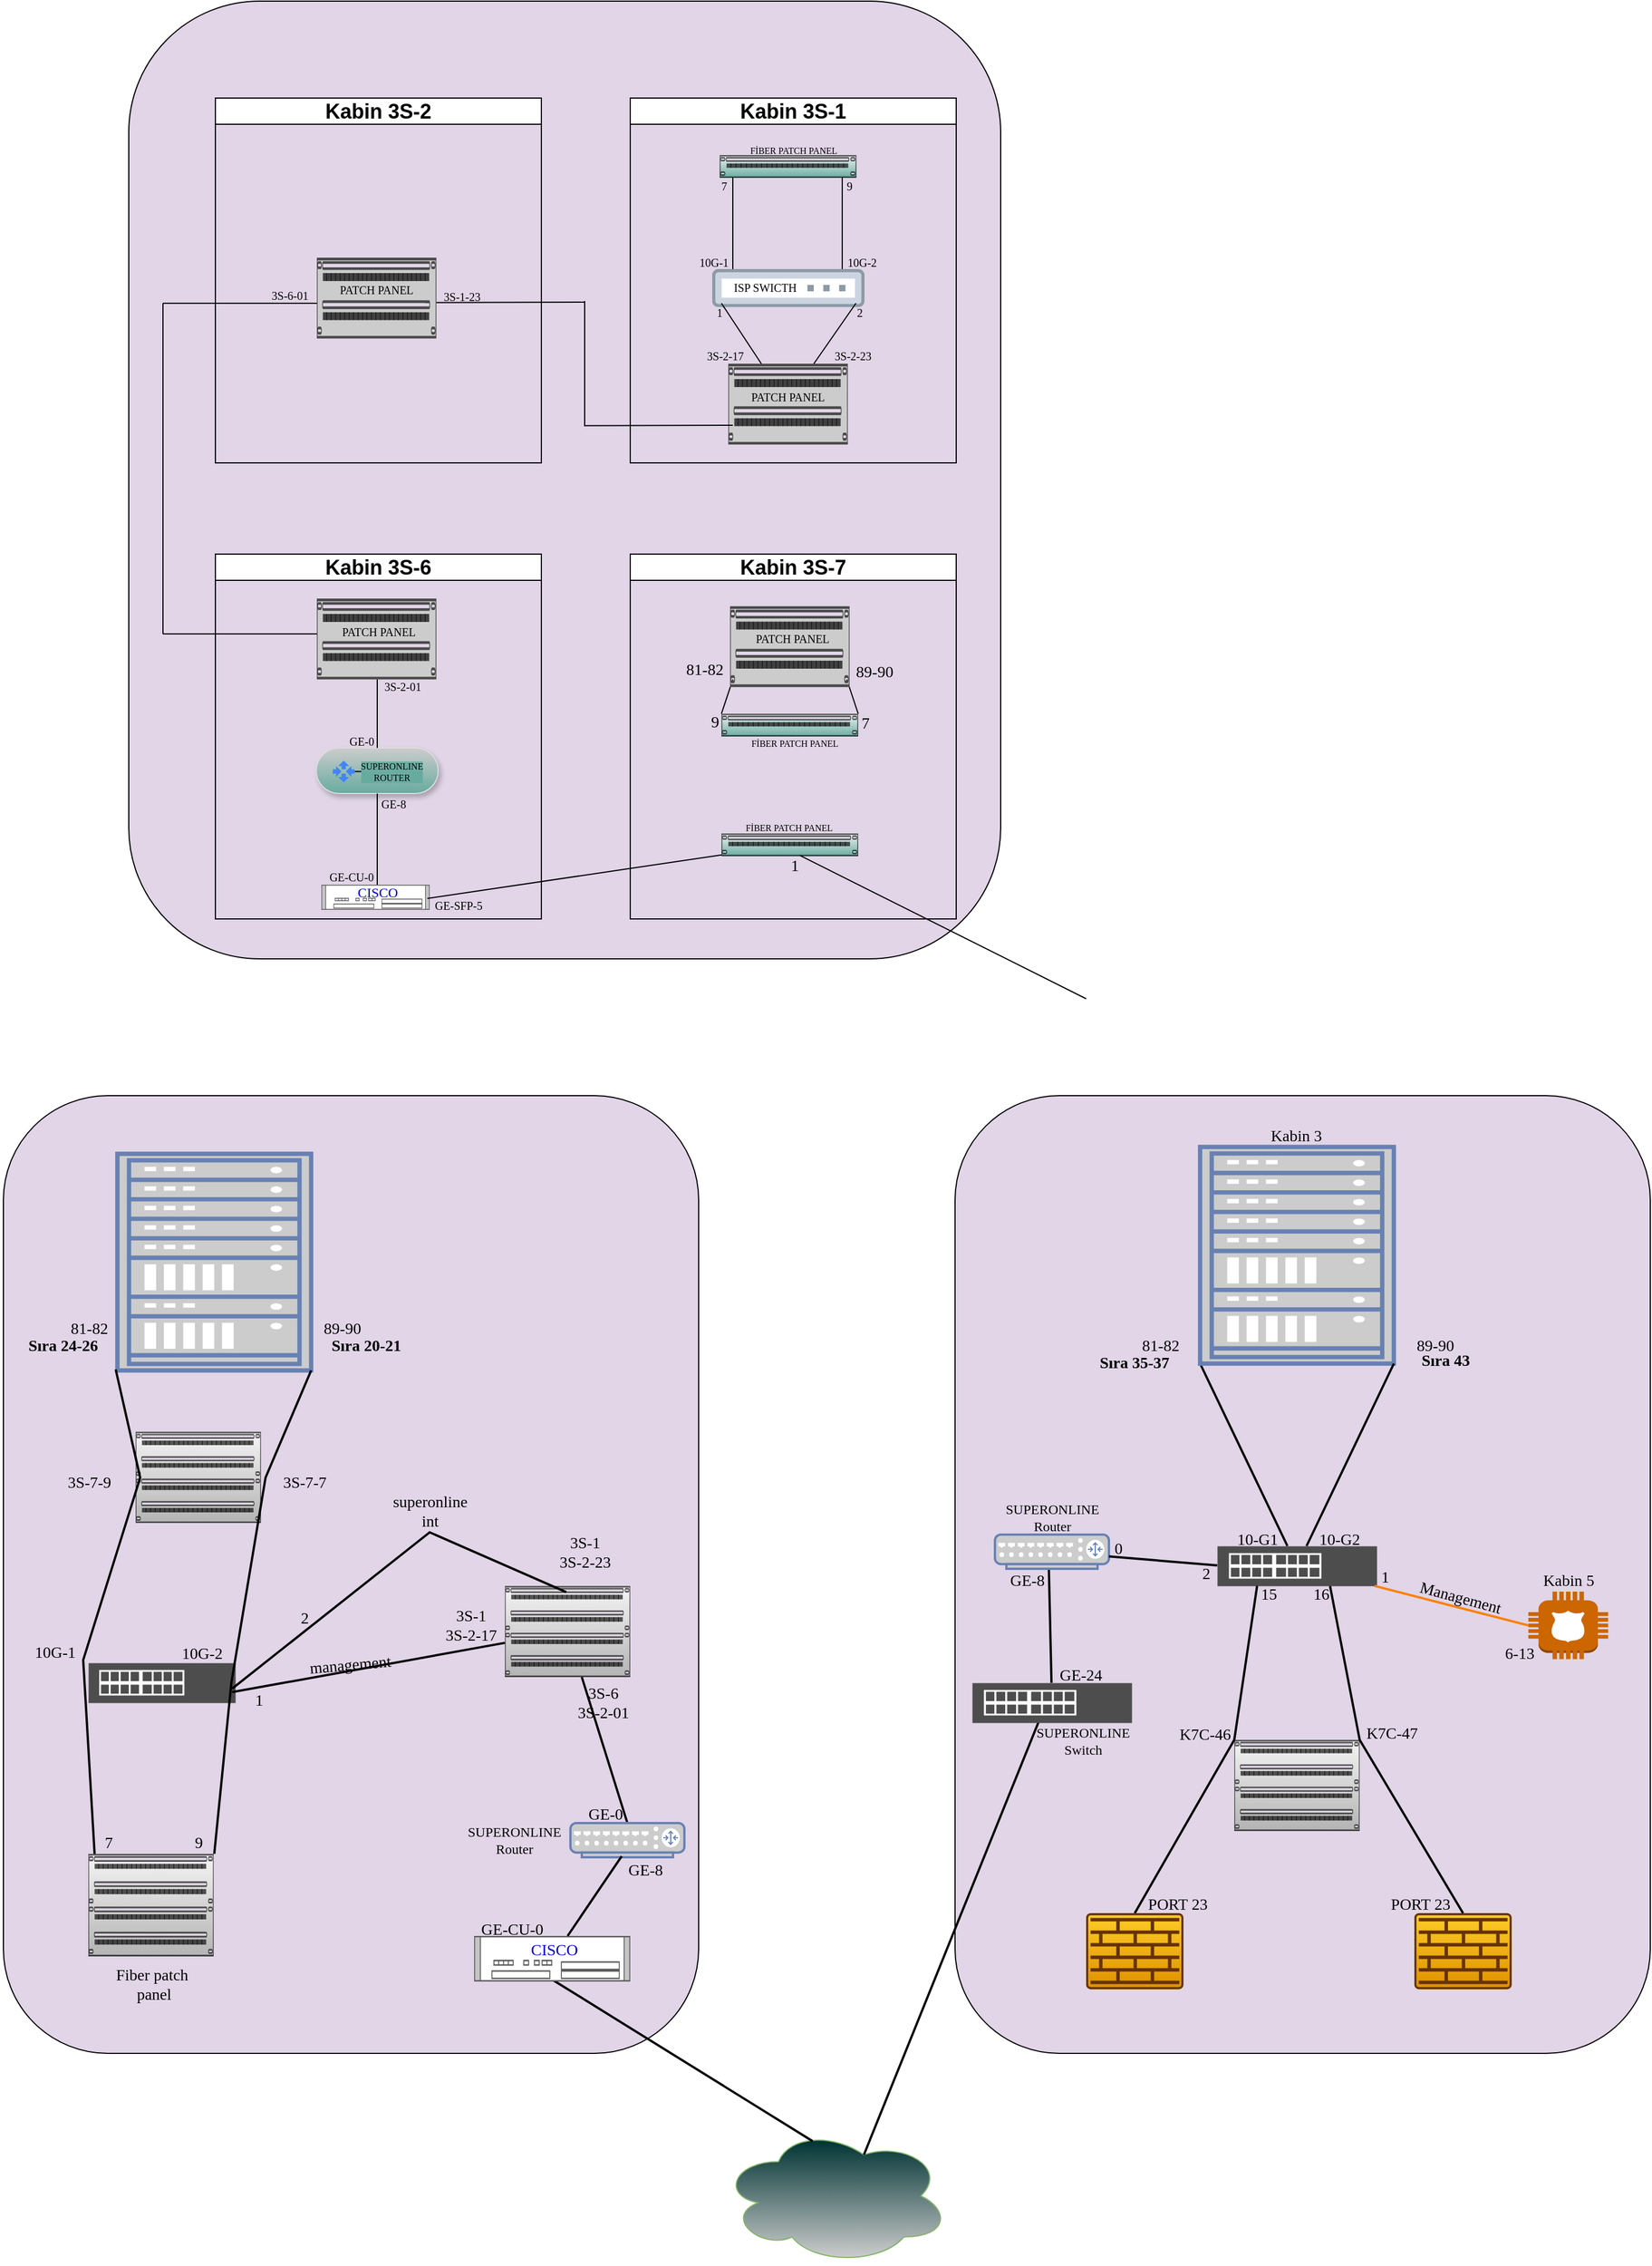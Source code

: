 <mxfile version="20.8.3" type="github">
  <diagram id="jxSS41EcVF4YZttKIZIM" name="Sayfa -1">
    <mxGraphModel dx="3217" dy="2342" grid="1" gridSize="10" guides="1" tooltips="1" connect="1" arrows="1" fold="1" page="1" pageScale="1" pageWidth="827" pageHeight="1169" math="0" shadow="0">
      <root>
        <mxCell id="0" />
        <mxCell id="1" parent="0" />
        <mxCell id="kzVESOwCpPis6eRwZn5d-6" value="" style="rounded=1;whiteSpace=wrap;html=1;strokeColor=default;fillColor=#E1D5E7;gradientColor=none;rotation=90;movable=0;resizable=0;rotatable=0;deletable=0;editable=0;connectable=0;" parent="1" vertex="1">
          <mxGeometry x="670" y="110" width="840" height="610" as="geometry" />
        </mxCell>
        <mxCell id="kzVESOwCpPis6eRwZn5d-5" value="" style="rounded=1;whiteSpace=wrap;html=1;strokeColor=default;fillColor=#E1D5E7;gradientColor=none;rotation=90;movable=1;resizable=1;rotatable=1;deletable=1;editable=1;connectable=1;" parent="1" vertex="1">
          <mxGeometry x="-165" y="110" width="840" height="610" as="geometry" />
        </mxCell>
        <mxCell id="kzVESOwCpPis6eRwZn5d-2" value="" style="strokeColor=#666666;html=1;labelPosition=right;align=left;spacingLeft=15;shadow=0;dashed=0;outlineConnect=0;shape=mxgraph.rack.general.cat5e_rack_mount_patch_panel_96_ports;fillColor=#f5f5f5;gradientColor=#b3b3b3;" parent="1" vertex="1">
          <mxGeometry x="1030" y="560" width="110" height="80" as="geometry" />
        </mxCell>
        <mxCell id="kzVESOwCpPis6eRwZn5d-25" value="" style="group" parent="1" vertex="1" connectable="0">
          <mxGeometry x="1188" y="712" width="100" height="102" as="geometry" />
        </mxCell>
        <mxCell id="kzVESOwCpPis6eRwZn5d-26" value="" style="sketch=0;points=[[0.015,0.015,0],[0.985,0.015,0],[0.985,0.985,0],[0.015,0.985,0],[0.25,0,0],[0.5,0,0],[0.75,0,0],[1,0.25,0],[1,0.5,0],[1,0.75,0],[0.75,1,0],[0.5,1,0],[0.25,1,0],[0,0.75,0],[0,0.5,0],[0,0.25,0]];verticalLabelPosition=bottom;html=1;verticalAlign=top;aspect=fixed;align=center;pointerEvents=1;shape=mxgraph.cisco19.rect;prIcon=firewall;fillColor=#ffcd28;strokeColor=#663300;gradientColor=#DE9000;" parent="kzVESOwCpPis6eRwZn5d-25" vertex="1">
          <mxGeometry width="85.37" height="66.695" as="geometry" />
        </mxCell>
        <mxCell id="kzVESOwCpPis6eRwZn5d-27" value="" style="shape=image;html=1;verticalAlign=top;verticalLabelPosition=bottom;labelBackgroundColor=#ffffff;imageAspect=0;aspect=fixed;image=https://cdn4.iconfinder.com/data/icons/game-of-thrones-4/64/game_of_thrones_game_thrones_series_element_fire_flame_heat-128.png;strokeColor=default;fontColor=#7F00FF;fillColor=#FF8000;gradientColor=none;" parent="kzVESOwCpPis6eRwZn5d-25" vertex="1">
          <mxGeometry x="22.512" y="15.111" width="46.933" height="46.933" as="geometry" />
        </mxCell>
        <mxCell id="KS16TajQ8b80VT59eIvG-8" value="" style="endArrow=none;html=1;rounded=0;entryX=0.5;entryY=0;entryDx=0;entryDy=0;entryPerimeter=0;strokeWidth=2;" parent="1" target="KS16TajQ8b80VT59eIvG-37" edge="1">
          <mxGeometry width="50" height="50" relative="1" as="geometry">
            <mxPoint x="1030" y="560" as="sourcePoint" />
            <mxPoint x="842.685" y="710" as="targetPoint" />
          </mxGeometry>
        </mxCell>
        <mxCell id="KS16TajQ8b80VT59eIvG-9" value="" style="endArrow=none;html=1;rounded=0;entryX=0.5;entryY=0;entryDx=0;entryDy=0;entryPerimeter=0;strokeWidth=2;" parent="1" target="kzVESOwCpPis6eRwZn5d-26" edge="1">
          <mxGeometry width="50" height="50" relative="1" as="geometry">
            <mxPoint x="1140" y="560" as="sourcePoint" />
            <mxPoint x="982.685" y="720" as="targetPoint" />
          </mxGeometry>
        </mxCell>
        <mxCell id="KS16TajQ8b80VT59eIvG-10" value="" style="endArrow=none;html=1;rounded=0;strokeWidth=2;" parent="1" edge="1">
          <mxGeometry width="50" height="50" relative="1" as="geometry">
            <mxPoint x="1114" y="425" as="sourcePoint" />
            <mxPoint x="1140" y="560" as="targetPoint" />
          </mxGeometry>
        </mxCell>
        <mxCell id="KS16TajQ8b80VT59eIvG-11" value="" style="outlineConnect=0;dashed=0;verticalLabelPosition=bottom;verticalAlign=top;align=center;html=1;shape=mxgraph.aws3.police_emergency;fillColor=#CC6600;gradientColor=none;sketch=0;strokeColor=#82B366;" parent="1" vertex="1">
          <mxGeometry x="1288" y="430" width="70" height="59.3" as="geometry" />
        </mxCell>
        <mxCell id="KS16TajQ8b80VT59eIvG-14" value="" style="endArrow=none;html=1;rounded=0;strokeWidth=2;startArrow=none;" parent="1" target="KS16TajQ8b80VT59eIvG-44" edge="1">
          <mxGeometry width="50" height="50" relative="1" as="geometry">
            <mxPoint x="867.158" y="404.0" as="sourcePoint" />
            <mxPoint x="860" y="510" as="targetPoint" />
          </mxGeometry>
        </mxCell>
        <mxCell id="KS16TajQ8b80VT59eIvG-17" value="" style="ellipse;shape=cloud;whiteSpace=wrap;html=1;sketch=0;strokeColor=#82B366;fillColor=#003333;gradientColor=#CCCCCC;" parent="1" vertex="1">
          <mxGeometry x="580" y="900" width="200" height="120" as="geometry" />
        </mxCell>
        <mxCell id="KS16TajQ8b80VT59eIvG-19" value="" style="endArrow=none;html=1;rounded=0;strokeWidth=2;entryX=0;entryY=1;entryDx=0;entryDy=0;entryPerimeter=0;" parent="1" source="KS16TajQ8b80VT59eIvG-42" target="KS16TajQ8b80VT59eIvG-20" edge="1">
          <mxGeometry width="50" height="50" relative="1" as="geometry">
            <mxPoint x="1030" y="380" as="sourcePoint" />
            <mxPoint x="1000" y="130" as="targetPoint" />
          </mxGeometry>
        </mxCell>
        <mxCell id="KS16TajQ8b80VT59eIvG-20" value="" style="fontColor=#0066CC;verticalAlign=top;verticalLabelPosition=bottom;labelPosition=center;align=center;html=1;outlineConnect=0;fillColor=#CCCCCC;strokeColor=#6881B3;gradientColor=none;gradientDirection=north;strokeWidth=2;shape=mxgraph.networks.rack;sketch=0;" parent="1" vertex="1">
          <mxGeometry x="1000" y="40" width="170" height="190" as="geometry" />
        </mxCell>
        <mxCell id="KS16TajQ8b80VT59eIvG-21" value="" style="endArrow=none;html=1;rounded=0;strokeWidth=2;entryX=1;entryY=1;entryDx=0;entryDy=0;entryPerimeter=0;" parent="1" source="KS16TajQ8b80VT59eIvG-42" target="KS16TajQ8b80VT59eIvG-20" edge="1">
          <mxGeometry width="50" height="50" relative="1" as="geometry">
            <mxPoint x="1153.017" y="394.329" as="sourcePoint" />
            <mxPoint x="1020" y="125" as="targetPoint" />
          </mxGeometry>
        </mxCell>
        <mxCell id="KS16TajQ8b80VT59eIvG-24" value="" style="endArrow=none;html=1;rounded=0;strokeWidth=2;exitX=0.5;exitY=1;exitDx=0;exitDy=0;exitPerimeter=0;entryX=0.625;entryY=0.2;entryDx=0;entryDy=0;entryPerimeter=0;" parent="1" target="KS16TajQ8b80VT59eIvG-17" edge="1">
          <mxGeometry width="50" height="50" relative="1" as="geometry">
            <mxPoint x="860" y="540" as="sourcePoint" />
            <mxPoint x="879" y="530" as="targetPoint" />
          </mxGeometry>
        </mxCell>
        <mxCell id="KS16TajQ8b80VT59eIvG-36" value="" style="group" parent="1" vertex="1" connectable="0">
          <mxGeometry x="900" y="712" width="100" height="102" as="geometry" />
        </mxCell>
        <mxCell id="KS16TajQ8b80VT59eIvG-37" value="" style="sketch=0;points=[[0.015,0.015,0],[0.985,0.015,0],[0.985,0.985,0],[0.015,0.985,0],[0.25,0,0],[0.5,0,0],[0.75,0,0],[1,0.25,0],[1,0.5,0],[1,0.75,0],[0.75,1,0],[0.5,1,0],[0.25,1,0],[0,0.75,0],[0,0.5,0],[0,0.25,0]];verticalLabelPosition=bottom;html=1;verticalAlign=top;aspect=fixed;align=center;pointerEvents=1;shape=mxgraph.cisco19.rect;prIcon=firewall;fillColor=#ffcd28;strokeColor=#663300;gradientColor=#DE9000;" parent="KS16TajQ8b80VT59eIvG-36" vertex="1">
          <mxGeometry width="85.37" height="66.695" as="geometry" />
        </mxCell>
        <mxCell id="KS16TajQ8b80VT59eIvG-38" value="" style="shape=image;html=1;verticalAlign=top;verticalLabelPosition=bottom;labelBackgroundColor=#ffffff;imageAspect=0;aspect=fixed;image=https://cdn4.iconfinder.com/data/icons/game-of-thrones-4/64/game_of_thrones_game_thrones_series_element_fire_flame_heat-128.png;strokeColor=default;fontColor=#7F00FF;fillColor=#FF8000;gradientColor=none;" parent="KS16TajQ8b80VT59eIvG-36" vertex="1">
          <mxGeometry x="22.512" y="15.111" width="46.933" height="46.933" as="geometry" />
        </mxCell>
        <mxCell id="KS16TajQ8b80VT59eIvG-42" value="" style="sketch=0;pointerEvents=1;shadow=0;dashed=0;html=1;strokeColor=none;fillColor=#4D4D4D;labelPosition=center;verticalLabelPosition=bottom;verticalAlign=top;align=center;outlineConnect=0;shape=mxgraph.veeam2.physical_switch;strokeWidth=0;" parent="1" vertex="1">
          <mxGeometry x="1015" y="390" width="140" height="35" as="geometry" />
        </mxCell>
        <mxCell id="KS16TajQ8b80VT59eIvG-43" value="" style="fontColor=#0066CC;verticalAlign=top;verticalLabelPosition=bottom;labelPosition=center;align=center;html=1;outlineConnect=0;fillColor=#CCCCCC;strokeColor=#6881B3;gradientColor=none;gradientDirection=north;strokeWidth=2;shape=mxgraph.networks.router;sketch=0;" parent="1" vertex="1">
          <mxGeometry x="820" y="380" width="100" height="30" as="geometry" />
        </mxCell>
        <mxCell id="KS16TajQ8b80VT59eIvG-44" value="" style="sketch=0;pointerEvents=1;shadow=0;dashed=0;html=1;strokeColor=none;fillColor=#4D4D4D;labelPosition=center;verticalLabelPosition=bottom;verticalAlign=top;align=center;outlineConnect=0;shape=mxgraph.veeam2.physical_switch;strokeWidth=0;direction=east;" parent="1" vertex="1">
          <mxGeometry x="800" y="510" width="140" height="35" as="geometry" />
        </mxCell>
        <mxCell id="KS16TajQ8b80VT59eIvG-45" value="" style="endArrow=none;html=1;rounded=0;strokeWidth=2;exitX=0;exitY=0.5;exitDx=0;exitDy=0;exitPerimeter=0;fillColor=#ffe6cc;strokeColor=#FF8000;" parent="1" source="KS16TajQ8b80VT59eIvG-11" target="KS16TajQ8b80VT59eIvG-42" edge="1">
          <mxGeometry width="50" height="50" relative="1" as="geometry">
            <mxPoint x="1095" y="435" as="sourcePoint" />
            <mxPoint x="1095" y="570" as="targetPoint" />
          </mxGeometry>
        </mxCell>
        <mxCell id="KS16TajQ8b80VT59eIvG-46" value="" style="endArrow=none;html=1;rounded=0;strokeWidth=2;" parent="1" target="KS16TajQ8b80VT59eIvG-43" edge="1">
          <mxGeometry width="50" height="50" relative="1" as="geometry">
            <mxPoint x="1015" y="407" as="sourcePoint" />
            <mxPoint x="925" y="392" as="targetPoint" />
          </mxGeometry>
        </mxCell>
        <mxCell id="KS16TajQ8b80VT59eIvG-47" value="" style="fontColor=#0066CC;verticalAlign=top;verticalLabelPosition=bottom;labelPosition=center;align=center;html=1;outlineConnect=0;fillColor=#CCCCCC;strokeColor=#6881B3;gradientColor=none;gradientDirection=north;strokeWidth=2;shape=mxgraph.networks.rack;sketch=0;" parent="1" vertex="1">
          <mxGeometry x="50" y="46" width="170" height="190" as="geometry" />
        </mxCell>
        <mxCell id="QsOe4qto3tGyinNlIBtK-1" value="" style="strokeColor=#666666;html=1;labelPosition=right;align=left;spacingLeft=15;shadow=0;dashed=0;outlineConnect=0;shape=mxgraph.rack.general.cat5e_rack_mount_patch_panel_96_ports;fillColor=#f5f5f5;gradientColor=#b3b3b3;" parent="1" vertex="1">
          <mxGeometry x="66" y="289.8" width="110" height="80" as="geometry" />
        </mxCell>
        <mxCell id="QsOe4qto3tGyinNlIBtK-2" value="" style="strokeColor=#666666;html=1;labelPosition=right;align=left;spacingLeft=15;shadow=0;dashed=0;outlineConnect=0;shape=mxgraph.rack.general.cat5e_rack_mount_patch_panel_96_ports;fillColor=#f5f5f5;gradientColor=#b3b3b3;" parent="1" vertex="1">
          <mxGeometry x="390" y="425.0" width="110" height="80" as="geometry" />
        </mxCell>
        <mxCell id="QsOe4qto3tGyinNlIBtK-3" value="" style="sketch=0;pointerEvents=1;shadow=0;dashed=0;html=1;strokeColor=none;fillColor=#4D4D4D;labelPosition=center;verticalLabelPosition=bottom;verticalAlign=top;align=center;outlineConnect=0;shape=mxgraph.veeam2.physical_switch;strokeWidth=0;" parent="1" vertex="1">
          <mxGeometry x="24.5" y="492.5" width="129" height="35" as="geometry" />
        </mxCell>
        <mxCell id="QsOe4qto3tGyinNlIBtK-13" value="&lt;font face=&quot;Lucida Console&quot; style=&quot;font-size: 14px;&quot;&gt;81-82&lt;/font&gt;" style="text;html=1;align=center;verticalAlign=middle;resizable=0;points=[];autosize=1;strokeColor=none;fillColor=none;" parent="1" vertex="1">
          <mxGeometry x="930" y="200" width="70" height="30" as="geometry" />
        </mxCell>
        <mxCell id="QsOe4qto3tGyinNlIBtK-15" value="&lt;font face=&quot;Verdana&quot; style=&quot;font-size: 14px;&quot;&gt;89-90&lt;/font&gt;" style="text;html=1;align=center;verticalAlign=middle;resizable=0;points=[];autosize=1;strokeColor=none;fillColor=none;" parent="1" vertex="1">
          <mxGeometry x="1171" y="200" width="70" height="30" as="geometry" />
        </mxCell>
        <mxCell id="QsOe4qto3tGyinNlIBtK-16" value="&lt;font face=&quot;Verdana&quot; style=&quot;font-size: 14px;&quot;&gt;GE-8&lt;/font&gt;" style="text;html=1;align=center;verticalAlign=middle;resizable=0;points=[];autosize=1;strokeColor=none;fillColor=none;" parent="1" vertex="1">
          <mxGeometry x="818" y="406" width="60" height="30" as="geometry" />
        </mxCell>
        <mxCell id="QsOe4qto3tGyinNlIBtK-17" value="&lt;font face=&quot;Lucida Console&quot; style=&quot;font-size: 14px;&quot;&gt;0&lt;/font&gt;" style="text;html=1;align=center;verticalAlign=middle;resizable=0;points=[];autosize=1;strokeColor=none;fillColor=none;" parent="1" vertex="1">
          <mxGeometry x="913" y="378" width="30" height="30" as="geometry" />
        </mxCell>
        <mxCell id="QsOe4qto3tGyinNlIBtK-19" value="&lt;font face=&quot;Verdana&quot; style=&quot;font-size: 14px;&quot;&gt;10-G1&lt;/font&gt;" style="text;html=1;align=center;verticalAlign=middle;resizable=0;points=[];autosize=1;strokeColor=none;fillColor=none;" parent="1" vertex="1">
          <mxGeometry x="1015" y="370" width="70" height="30" as="geometry" />
        </mxCell>
        <mxCell id="QsOe4qto3tGyinNlIBtK-20" value="&lt;font face=&quot;Verdana&quot; style=&quot;font-size: 14px;&quot;&gt;GE-24&lt;/font&gt;" style="text;html=1;align=center;verticalAlign=middle;resizable=0;points=[];autosize=1;strokeColor=none;fillColor=none;" parent="1" vertex="1">
          <mxGeometry x="860" y="489.3" width="70" height="30" as="geometry" />
        </mxCell>
        <mxCell id="QsOe4qto3tGyinNlIBtK-22" value="&lt;font face=&quot;Verdana&quot; style=&quot;font-size: 14px;&quot;&gt;K7C-47&lt;/font&gt;" style="text;html=1;align=center;verticalAlign=middle;resizable=0;points=[];autosize=1;strokeColor=none;fillColor=none;" parent="1" vertex="1">
          <mxGeometry x="1128" y="540" width="80" height="30" as="geometry" />
        </mxCell>
        <mxCell id="QsOe4qto3tGyinNlIBtK-23" value="&lt;font face=&quot;Verdana&quot; style=&quot;font-size: 14px;&quot;&gt;15&lt;/font&gt;" style="text;html=1;align=center;verticalAlign=middle;resizable=0;points=[];autosize=1;strokeColor=none;fillColor=none;" parent="1" vertex="1">
          <mxGeometry x="1040" y="418" width="40" height="30" as="geometry" />
        </mxCell>
        <mxCell id="QsOe4qto3tGyinNlIBtK-24" value="&lt;font face=&quot;Lucida Console&quot;&gt;&lt;span style=&quot;font-size: 14px;&quot;&gt;1&lt;/span&gt;&lt;/font&gt;" style="text;html=1;align=center;verticalAlign=middle;resizable=0;points=[];autosize=1;strokeColor=none;fillColor=none;" parent="1" vertex="1">
          <mxGeometry x="1147" y="403" width="30" height="30" as="geometry" />
        </mxCell>
        <mxCell id="QsOe4qto3tGyinNlIBtK-25" value="&lt;font face=&quot;Verdana&quot; style=&quot;font-size: 14px;&quot;&gt;6-13&lt;/font&gt;" style="text;html=1;align=center;verticalAlign=middle;resizable=0;points=[];autosize=1;strokeColor=none;fillColor=none;" parent="1" vertex="1">
          <mxGeometry x="1250" y="470" width="60" height="30" as="geometry" />
        </mxCell>
        <mxCell id="QsOe4qto3tGyinNlIBtK-28" value="&lt;font face=&quot;Verdana&quot; style=&quot;font-size: 14px;&quot;&gt;PORT 23&lt;/font&gt;" style="text;html=1;align=center;verticalAlign=middle;resizable=0;points=[];autosize=1;strokeColor=none;fillColor=none;" parent="1" vertex="1">
          <mxGeometry x="940" y="690" width="80" height="30" as="geometry" />
        </mxCell>
        <mxCell id="QsOe4qto3tGyinNlIBtK-29" value="&lt;font face=&quot;Verdana&quot; style=&quot;font-size: 14px;&quot;&gt;PORT 23&lt;/font&gt;" style="text;html=1;align=center;verticalAlign=middle;resizable=0;points=[];autosize=1;strokeColor=none;fillColor=none;" parent="1" vertex="1">
          <mxGeometry x="1153" y="690" width="80" height="30" as="geometry" />
        </mxCell>
        <mxCell id="QsOe4qto3tGyinNlIBtK-30" value="&lt;font face=&quot;Verdana&quot; style=&quot;font-size: 14px;&quot;&gt;&lt;b style=&quot;&quot;&gt;Sıra 35-37&lt;/b&gt;&lt;/font&gt;" style="text;html=1;align=center;verticalAlign=middle;resizable=0;points=[];autosize=1;strokeColor=none;fillColor=none;" parent="1" vertex="1">
          <mxGeometry x="887" y="215" width="110" height="30" as="geometry" />
        </mxCell>
        <mxCell id="QsOe4qto3tGyinNlIBtK-32" value="&lt;font face=&quot;Verdana&quot; style=&quot;font-size: 14px;&quot;&gt;&lt;b style=&quot;&quot;&gt;Sıra 43&lt;/b&gt;&lt;/font&gt;" style="text;html=1;align=center;verticalAlign=middle;resizable=0;points=[];autosize=1;strokeColor=none;fillColor=none;" parent="1" vertex="1">
          <mxGeometry x="1175" y="213" width="80" height="30" as="geometry" />
        </mxCell>
        <mxCell id="QsOe4qto3tGyinNlIBtK-35" value="&lt;font face=&quot;Verdana&quot; style=&quot;font-size: 14px;&quot;&gt;10-G2&lt;/font&gt;" style="text;html=1;align=center;verticalAlign=middle;resizable=0;points=[];autosize=1;strokeColor=none;fillColor=none;" parent="1" vertex="1">
          <mxGeometry x="1087" y="369.8" width="70" height="30" as="geometry" />
        </mxCell>
        <mxCell id="QsOe4qto3tGyinNlIBtK-37" value="&lt;font face=&quot;Verdana&quot; style=&quot;font-size: 14px;&quot;&gt;Kabin 5&lt;/font&gt;" style="text;html=1;align=center;verticalAlign=middle;resizable=0;points=[];autosize=1;strokeColor=none;fillColor=none;" parent="1" vertex="1">
          <mxGeometry x="1283" y="406" width="80" height="30" as="geometry" />
        </mxCell>
        <mxCell id="QsOe4qto3tGyinNlIBtK-38" value="&lt;font face=&quot;Lucida Console&quot; style=&quot;font-size: 14px;&quot;&gt;Kabin 3&lt;/font&gt;" style="text;html=1;align=center;verticalAlign=middle;resizable=0;points=[];autosize=1;strokeColor=none;fillColor=none;" parent="1" vertex="1">
          <mxGeometry x="1044" y="16" width="80" height="30" as="geometry" />
        </mxCell>
        <mxCell id="QsOe4qto3tGyinNlIBtK-39" value="&lt;font face=&quot;Verdana&quot; style=&quot;font-size: 14px;&quot;&gt;Management&lt;/font&gt;" style="text;html=1;align=center;verticalAlign=middle;resizable=0;points=[];autosize=1;strokeColor=none;fillColor=none;rotation=15;" parent="1" vertex="1">
          <mxGeometry x="1173" y="421" width="110" height="30" as="geometry" />
        </mxCell>
        <mxCell id="QsOe4qto3tGyinNlIBtK-40" value="" style="endArrow=none;html=1;rounded=0;strokeWidth=2;" parent="1" edge="1">
          <mxGeometry width="50" height="50" relative="1" as="geometry">
            <mxPoint x="1050" y="425" as="sourcePoint" />
            <mxPoint x="1030" y="560" as="targetPoint" />
          </mxGeometry>
        </mxCell>
        <mxCell id="QsOe4qto3tGyinNlIBtK-43" value="&lt;font face=&quot;Verdana&quot; style=&quot;font-size: 14px;&quot;&gt;16&lt;/font&gt;" style="text;html=1;align=center;verticalAlign=middle;resizable=0;points=[];autosize=1;strokeColor=none;fillColor=none;" parent="1" vertex="1">
          <mxGeometry x="1086" y="418" width="40" height="30" as="geometry" />
        </mxCell>
        <mxCell id="QsOe4qto3tGyinNlIBtK-44" value="&lt;font face=&quot;Verdana&quot; style=&quot;font-size: 14px;&quot;&gt;K7C-46&lt;/font&gt;" style="text;html=1;align=center;verticalAlign=middle;resizable=0;points=[];autosize=1;strokeColor=none;fillColor=none;" parent="1" vertex="1">
          <mxGeometry x="964" y="541" width="80" height="30" as="geometry" />
        </mxCell>
        <mxCell id="QsOe4qto3tGyinNlIBtK-45" value="&lt;font face=&quot;Lucida Console&quot; style=&quot;font-size: 14px;&quot;&gt;2&lt;br&gt;&lt;/font&gt;" style="text;html=1;align=center;verticalAlign=middle;resizable=0;points=[];autosize=1;strokeColor=none;fillColor=none;" parent="1" vertex="1">
          <mxGeometry x="990" y="400" width="30" height="30" as="geometry" />
        </mxCell>
        <mxCell id="QsOe4qto3tGyinNlIBtK-46" value="&lt;font face=&quot;Verdana&quot; style=&quot;font-size: 12px;&quot;&gt;SUPERONLINE&lt;br&gt;Router&lt;/font&gt;" style="text;html=1;align=center;verticalAlign=middle;resizable=0;points=[];autosize=1;strokeColor=none;fillColor=none;" parent="1" vertex="1">
          <mxGeometry x="815" y="345" width="110" height="40" as="geometry" />
        </mxCell>
        <mxCell id="QsOe4qto3tGyinNlIBtK-47" value="&lt;font face=&quot;Verdana&quot; style=&quot;font-size: 12px;&quot;&gt;SUPERONLINE&lt;br&gt;Switch&lt;/font&gt;" style="text;html=1;align=center;verticalAlign=middle;resizable=0;points=[];autosize=1;strokeColor=none;fillColor=none;" parent="1" vertex="1">
          <mxGeometry x="842" y="541" width="110" height="40" as="geometry" />
        </mxCell>
        <mxCell id="QsOe4qto3tGyinNlIBtK-52" value="&lt;font face=&quot;Lucida Console&quot; style=&quot;font-size: 14px;&quot;&gt;81-82&lt;/font&gt;" style="text;html=1;align=center;verticalAlign=middle;resizable=0;points=[];autosize=1;strokeColor=none;fillColor=none;" parent="1" vertex="1">
          <mxGeometry x="-10" y="185" width="70" height="30" as="geometry" />
        </mxCell>
        <mxCell id="QsOe4qto3tGyinNlIBtK-53" value="&lt;font face=&quot;Verdana&quot; style=&quot;font-size: 14px;&quot;&gt;&lt;b style=&quot;&quot;&gt;Sıra 24-26&lt;/b&gt;&lt;/font&gt;" style="text;html=1;align=center;verticalAlign=middle;resizable=0;points=[];autosize=1;strokeColor=none;fillColor=none;" parent="1" vertex="1">
          <mxGeometry x="-53" y="200" width="110" height="30" as="geometry" />
        </mxCell>
        <mxCell id="QsOe4qto3tGyinNlIBtK-56" value="&lt;font face=&quot;Lucida Console&quot; style=&quot;font-size: 14px;&quot;&gt;89-90&lt;/font&gt;" style="text;html=1;align=center;verticalAlign=middle;resizable=0;points=[];autosize=1;strokeColor=none;fillColor=none;" parent="1" vertex="1">
          <mxGeometry x="212" y="185" width="70" height="30" as="geometry" />
        </mxCell>
        <mxCell id="QsOe4qto3tGyinNlIBtK-57" value="&lt;font face=&quot;Verdana&quot; style=&quot;font-size: 14px;&quot;&gt;&lt;b style=&quot;&quot;&gt;Sıra 20-21&lt;/b&gt;&lt;/font&gt;" style="text;html=1;align=center;verticalAlign=middle;resizable=0;points=[];autosize=1;strokeColor=none;fillColor=none;" parent="1" vertex="1">
          <mxGeometry x="213" y="200" width="110" height="30" as="geometry" />
        </mxCell>
        <mxCell id="QsOe4qto3tGyinNlIBtK-58" value="" style="endArrow=none;html=1;rounded=0;strokeWidth=2;entryX=0.923;entryY=1.172;entryDx=0;entryDy=0;entryPerimeter=0;exitX=0.05;exitY=0;exitDx=0;exitDy=0;exitPerimeter=0;" parent="1" source="IwhQJ3tinuoaxOMoyBga-1" target="QsOe4qto3tGyinNlIBtK-53" edge="1">
          <mxGeometry width="50" height="50" relative="1" as="geometry">
            <mxPoint x="40" y="650" as="sourcePoint" />
            <mxPoint x="80" y="350" as="targetPoint" />
            <Array as="points">
              <mxPoint x="20" y="490" />
              <mxPoint x="70" y="330" />
            </Array>
          </mxGeometry>
        </mxCell>
        <mxCell id="QsOe4qto3tGyinNlIBtK-60" value="&lt;font face=&quot;Verdana&quot; style=&quot;font-size: 14px;&quot;&gt;3S-7-9&lt;/font&gt;" style="text;html=1;align=center;verticalAlign=middle;resizable=0;points=[];autosize=1;strokeColor=none;fillColor=none;" parent="1" vertex="1">
          <mxGeometry x="-10" y="320" width="70" height="30" as="geometry" />
        </mxCell>
        <mxCell id="QsOe4qto3tGyinNlIBtK-61" value="&lt;font face=&quot;Verdana&quot; style=&quot;font-size: 14px;&quot;&gt;3S-7-7&lt;/font&gt;" style="text;html=1;align=center;verticalAlign=middle;resizable=0;points=[];autosize=1;strokeColor=none;fillColor=none;" parent="1" vertex="1">
          <mxGeometry x="179" y="320" width="70" height="30" as="geometry" />
        </mxCell>
        <mxCell id="QsOe4qto3tGyinNlIBtK-62" value="&lt;font face=&quot;Verdana&quot; style=&quot;font-size: 14px;&quot;&gt;10G-1&lt;/font&gt;" style="text;html=1;align=center;verticalAlign=middle;resizable=0;points=[];autosize=1;strokeColor=none;fillColor=none;" parent="1" vertex="1">
          <mxGeometry x="-40" y="469" width="70" height="30" as="geometry" />
        </mxCell>
        <mxCell id="QsOe4qto3tGyinNlIBtK-63" value="&lt;font face=&quot;Verdana&quot; style=&quot;font-size: 14px;&quot;&gt;10G-2&lt;/font&gt;" style="text;html=1;align=center;verticalAlign=middle;resizable=0;points=[];autosize=1;strokeColor=none;fillColor=none;" parent="1" vertex="1">
          <mxGeometry x="89" y="470" width="70" height="30" as="geometry" />
        </mxCell>
        <mxCell id="QsOe4qto3tGyinNlIBtK-64" value="" style="endArrow=none;html=1;rounded=0;strokeWidth=2;exitX=-0.025;exitY=0.272;exitDx=0;exitDy=0;exitPerimeter=0;" parent="1" target="QsOe4qto3tGyinNlIBtK-2" edge="1">
          <mxGeometry x="0.118" y="-22" width="50" height="50" relative="1" as="geometry">
            <mxPoint x="150.75" y="518.16" as="sourcePoint" />
            <mxPoint x="385" y="478.4" as="targetPoint" />
            <mxPoint as="offset" />
          </mxGeometry>
        </mxCell>
        <mxCell id="QsOe4qto3tGyinNlIBtK-65" value="&lt;font face=&quot;Lucida Console&quot; style=&quot;font-size: 14px;&quot;&gt;1&lt;/font&gt;" style="text;html=1;align=center;verticalAlign=middle;resizable=0;points=[];autosize=1;strokeColor=none;fillColor=none;" parent="1" vertex="1">
          <mxGeometry x="159" y="511" width="30" height="30" as="geometry" />
        </mxCell>
        <mxCell id="QsOe4qto3tGyinNlIBtK-66" value="&lt;font face=&quot;Verdana&quot; style=&quot;font-size: 14px;&quot;&gt;3S-1&lt;br&gt;3S-2-17&lt;/font&gt;" style="text;html=1;align=center;verticalAlign=middle;resizable=0;points=[];autosize=1;strokeColor=none;fillColor=none;rotation=0;" parent="1" vertex="1">
          <mxGeometry x="320" y="434.65" width="80" height="50" as="geometry" />
        </mxCell>
        <mxCell id="QsOe4qto3tGyinNlIBtK-67" value="&lt;font face=&quot;Verdana&quot; style=&quot;font-size: 14px;&quot;&gt;3S-6&lt;br&gt;3S-2-01&lt;/font&gt;" style="text;html=1;align=center;verticalAlign=middle;resizable=0;points=[];autosize=1;strokeColor=none;fillColor=none;" parent="1" vertex="1">
          <mxGeometry x="436" y="503" width="80" height="50" as="geometry" />
        </mxCell>
        <mxCell id="QsOe4qto3tGyinNlIBtK-69" value="" style="endArrow=none;html=1;rounded=0;strokeWidth=2;exitX=0.5;exitY=0;exitDx=0;exitDy=0;exitPerimeter=0;" parent="1" source="QsOe4qto3tGyinNlIBtK-4" target="QsOe4qto3tGyinNlIBtK-2" edge="1">
          <mxGeometry x="0.118" y="-22" width="50" height="50" relative="1" as="geometry">
            <mxPoint x="450" y="590" as="sourcePoint" />
            <mxPoint x="400" y="488.263" as="targetPoint" />
            <mxPoint as="offset" />
          </mxGeometry>
        </mxCell>
        <mxCell id="QsOe4qto3tGyinNlIBtK-74" value="&lt;font face=&quot;Verdana&quot; style=&quot;font-size: 14px;&quot;&gt;GE-CU-0&lt;/font&gt;" style="text;html=1;align=center;verticalAlign=middle;resizable=0;points=[];autosize=1;strokeColor=none;fillColor=none;" parent="1" vertex="1">
          <mxGeometry x="356" y="712" width="80" height="30" as="geometry" />
        </mxCell>
        <mxCell id="QsOe4qto3tGyinNlIBtK-75" value="" style="endArrow=none;html=1;rounded=0;strokeWidth=2;entryX=0.4;entryY=0.1;entryDx=0;entryDy=0;entryPerimeter=0;exitX=0.495;exitY=0.946;exitDx=0;exitDy=0;exitPerimeter=0;" parent="1" source="QsOe4qto3tGyinNlIBtK-11" target="KS16TajQ8b80VT59eIvG-17" edge="1">
          <mxGeometry x="0.118" y="-22" width="50" height="50" relative="1" as="geometry">
            <mxPoint x="440" y="760" as="sourcePoint" />
            <mxPoint x="448.816" y="695" as="targetPoint" />
            <mxPoint as="offset" />
          </mxGeometry>
        </mxCell>
        <mxCell id="IwhQJ3tinuoaxOMoyBga-1" value="" style="strokeColor=#666666;html=1;labelPosition=right;align=left;spacingLeft=15;shadow=0;dashed=0;outlineConnect=0;shape=mxgraph.rack.general.cat5e_rack_mount_patch_panel_96_ports;fillColor=#f5f5f5;gradientColor=#b3b3b3;" parent="1" vertex="1">
          <mxGeometry x="24.5" y="660" width="110" height="90" as="geometry" />
        </mxCell>
        <mxCell id="IwhQJ3tinuoaxOMoyBga-2" value="&lt;font face=&quot;Verdana&quot; style=&quot;font-size: 14px;&quot;&gt;Fiber patch&lt;br&gt;&amp;nbsp;panel&lt;/font&gt;" style="text;html=1;align=center;verticalAlign=middle;resizable=0;points=[];autosize=1;" parent="1" vertex="1">
          <mxGeometry x="30" y="750" width="100" height="50" as="geometry" />
        </mxCell>
        <mxCell id="IwhQJ3tinuoaxOMoyBga-3" value="" style="endArrow=none;html=1;rounded=0;strokeWidth=2;exitX=1;exitY=1;exitDx=0;exitDy=0;exitPerimeter=0;" parent="1" source="KS16TajQ8b80VT59eIvG-47" edge="1">
          <mxGeometry x="0.118" y="-22" width="50" height="50" relative="1" as="geometry">
            <mxPoint x="190" y="320" as="sourcePoint" />
            <mxPoint x="135" y="660" as="targetPoint" />
            <mxPoint as="offset" />
            <Array as="points">
              <mxPoint x="180" y="330" />
              <mxPoint x="150" y="510" />
            </Array>
          </mxGeometry>
        </mxCell>
        <mxCell id="IwhQJ3tinuoaxOMoyBga-6" value="&lt;font face=&quot;Lucida Console&quot; style=&quot;font-size: 14px;&quot;&gt;7&lt;/font&gt;" style="text;html=1;align=center;verticalAlign=middle;resizable=0;points=[];autosize=1;strokeColor=none;fillColor=none;" parent="1" vertex="1">
          <mxGeometry x="27" y="635.5" width="30" height="30" as="geometry" />
        </mxCell>
        <mxCell id="IwhQJ3tinuoaxOMoyBga-7" value="&lt;font face=&quot;Lucida Console&quot; style=&quot;font-size: 14px;&quot;&gt;9&lt;/font&gt;" style="text;html=1;align=center;verticalAlign=middle;resizable=0;points=[];autosize=1;strokeColor=none;fillColor=none;" parent="1" vertex="1">
          <mxGeometry x="106" y="635.5" width="30" height="30" as="geometry" />
        </mxCell>
        <mxCell id="IwhQJ3tinuoaxOMoyBga-12" value="" style="endArrow=none;html=1;rounded=0;strokeWidth=2;exitX=-0.025;exitY=0.169;exitDx=0;exitDy=0;exitPerimeter=0;entryX=0.489;entryY=0.068;entryDx=0;entryDy=0;entryPerimeter=0;" parent="1" target="QsOe4qto3tGyinNlIBtK-2" edge="1">
          <mxGeometry x="0.118" y="-22" width="50" height="50" relative="1" as="geometry">
            <mxPoint x="150.75" y="515.07" as="sourcePoint" />
            <mxPoint x="440" y="426" as="targetPoint" />
            <mxPoint as="offset" />
            <Array as="points">
              <mxPoint x="324" y="378" />
            </Array>
          </mxGeometry>
        </mxCell>
        <mxCell id="IwhQJ3tinuoaxOMoyBga-13" value="&lt;font face=&quot;Lucida Console&quot; style=&quot;font-size: 14px;&quot;&gt;2&lt;/font&gt;" style="text;html=1;align=center;verticalAlign=middle;resizable=0;points=[];autosize=1;strokeColor=none;fillColor=none;" parent="1" vertex="1">
          <mxGeometry x="199" y="439" width="30" height="30" as="geometry" />
        </mxCell>
        <mxCell id="IwhQJ3tinuoaxOMoyBga-14" value="&lt;font face=&quot;Verdana&quot; style=&quot;font-size: 14px;&quot;&gt;3S-1&lt;br&gt;3S-2-23&lt;/font&gt;" style="text;html=1;align=center;verticalAlign=middle;resizable=0;points=[];autosize=1;strokeColor=none;fillColor=none;rotation=0;" parent="1" vertex="1">
          <mxGeometry x="420" y="371" width="80" height="50" as="geometry" />
        </mxCell>
        <mxCell id="IwhQJ3tinuoaxOMoyBga-15" value="&lt;font face=&quot;Lucida Console&quot; style=&quot;font-size: 14px;&quot;&gt;superonline&lt;br&gt;int&lt;br&gt;&lt;/font&gt;" style="text;html=1;align=center;verticalAlign=middle;resizable=0;points=[];autosize=1;strokeColor=none;fillColor=none;" parent="1" vertex="1">
          <mxGeometry x="263.5" y="335" width="120" height="50" as="geometry" />
        </mxCell>
        <mxCell id="8GXekf4-yw--lA-WaEsv-3" value="" style="group" parent="1" vertex="1" connectable="0">
          <mxGeometry x="363" y="730" width="137" height="42" as="geometry" />
        </mxCell>
        <mxCell id="QsOe4qto3tGyinNlIBtK-11" value="" style="shape=mxgraph.rack.cisco.cisco_asr_1002_router;html=1;labelPosition=right;align=left;spacingLeft=15;dashed=0;shadow=0;fillColor=#ffffff;movable=1;resizable=1;rotatable=1;deletable=1;editable=1;connectable=1;" parent="8GXekf4-yw--lA-WaEsv-3" vertex="1">
          <mxGeometry y="2" width="137" height="40" as="geometry" />
        </mxCell>
        <mxCell id="QsOe4qto3tGyinNlIBtK-79" value="&lt;font face=&quot;Verdana&quot; color=&quot;#0000cc&quot; style=&quot;font-size: 14px;&quot;&gt;CISCO&lt;/font&gt;" style="text;html=1;align=center;verticalAlign=middle;resizable=0;points=[];autosize=1;strokeColor=none;fillColor=none;movable=0;rotatable=0;deletable=0;editable=0;connectable=0;" parent="8GXekf4-yw--lA-WaEsv-3" vertex="1">
          <mxGeometry x="35" width="70" height="30" as="geometry" />
        </mxCell>
        <mxCell id="8GXekf4-yw--lA-WaEsv-4" value="" style="group" parent="1" vertex="1" connectable="0">
          <mxGeometry x="342.5" y="611" width="205" height="79" as="geometry" />
        </mxCell>
        <mxCell id="QsOe4qto3tGyinNlIBtK-4" value="" style="fontColor=#0066CC;verticalAlign=top;verticalLabelPosition=bottom;labelPosition=center;align=center;html=1;outlineConnect=0;fillColor=#CCCCCC;strokeColor=#6881B3;gradientColor=none;gradientDirection=north;strokeWidth=2;shape=mxgraph.networks.router;sketch=0;" parent="8GXekf4-yw--lA-WaEsv-4" vertex="1">
          <mxGeometry x="105" y="22" width="100" height="30" as="geometry" />
        </mxCell>
        <mxCell id="QsOe4qto3tGyinNlIBtK-70" value="&lt;font face=&quot;Verdana&quot; style=&quot;font-size: 14px;&quot;&gt;GE-0&lt;/font&gt;" style="text;html=1;align=center;verticalAlign=middle;resizable=0;points=[];autosize=1;strokeColor=none;fillColor=none;" parent="8GXekf4-yw--lA-WaEsv-4" vertex="1">
          <mxGeometry x="105" width="60" height="30" as="geometry" />
        </mxCell>
        <mxCell id="QsOe4qto3tGyinNlIBtK-71" value="" style="endArrow=none;html=1;rounded=0;strokeWidth=2;exitX=0.45;exitY=0.967;exitDx=0;exitDy=0;exitPerimeter=0;" parent="8GXekf4-yw--lA-WaEsv-4" source="QsOe4qto3tGyinNlIBtK-4" target="QsOe4qto3tGyinNlIBtK-11" edge="1">
          <mxGeometry x="0.118" y="-22" width="50" height="50" relative="1" as="geometry">
            <mxPoint x="160" y="61" as="sourcePoint" />
            <mxPoint x="160" y="131" as="targetPoint" />
            <mxPoint as="offset" />
          </mxGeometry>
        </mxCell>
        <mxCell id="QsOe4qto3tGyinNlIBtK-72" value="&lt;font face=&quot;Verdana&quot; style=&quot;font-size: 14px;&quot;&gt;GE-8&lt;/font&gt;" style="text;html=1;align=center;verticalAlign=middle;resizable=0;points=[];autosize=1;strokeColor=none;fillColor=none;" parent="8GXekf4-yw--lA-WaEsv-4" vertex="1">
          <mxGeometry x="140" y="49" width="60" height="30" as="geometry" />
        </mxCell>
        <mxCell id="QsOe4qto3tGyinNlIBtK-77" value="&lt;font face=&quot;Verdana&quot; style=&quot;font-size: 12px;&quot;&gt;SUPERONLINE&lt;br&gt;Router&lt;/font&gt;" style="text;html=1;align=center;verticalAlign=middle;resizable=0;points=[];autosize=1;strokeColor=none;fillColor=none;" parent="8GXekf4-yw--lA-WaEsv-4" vertex="1">
          <mxGeometry y="17" width="110" height="40" as="geometry" />
        </mxCell>
        <mxCell id="8GXekf4-yw--lA-WaEsv-10" value="&lt;font face=&quot;Lucida Console&quot; style=&quot;font-size: 14px;&quot;&gt;management&lt;/font&gt;" style="text;html=1;align=center;verticalAlign=middle;resizable=0;points=[];autosize=1;strokeColor=none;fillColor=none;rotation=-5;" parent="1" vertex="1">
          <mxGeometry x="199" y="480" width="110" height="30" as="geometry" />
        </mxCell>
        <mxCell id="jc7tVu_agUngAxPrbzi3-30" value="" style="rounded=1;whiteSpace=wrap;html=1;strokeColor=default;fillColor=#E1D5E7;gradientColor=none;rotation=90;movable=1;resizable=1;rotatable=1;deletable=1;editable=1;connectable=1;" vertex="1" parent="1">
          <mxGeometry x="22.5" y="-927.5" width="840" height="765" as="geometry" />
        </mxCell>
        <mxCell id="jc7tVu_agUngAxPrbzi3-34" value="Kabin 3S-7" style="swimlane;whiteSpace=wrap;html=1;fontSize=18;" vertex="1" parent="1">
          <mxGeometry x="500" y="-480" width="286" height="320" as="geometry" />
        </mxCell>
        <mxCell id="jc7tVu_agUngAxPrbzi3-40" value="&lt;font face=&quot;Lucida Console&quot; style=&quot;font-size: 14px;&quot;&gt;1&lt;/font&gt;" style="text;html=1;align=center;verticalAlign=middle;resizable=0;points=[];autosize=1;strokeColor=none;fillColor=none;" vertex="1" parent="jc7tVu_agUngAxPrbzi3-34">
          <mxGeometry x="128" y="240" width="30" height="30" as="geometry" />
        </mxCell>
        <mxCell id="jc7tVu_agUngAxPrbzi3-47" value="" style="endArrow=none;html=1;rounded=0;fontSize=18;" edge="1" parent="jc7tVu_agUngAxPrbzi3-34">
          <mxGeometry width="50" height="50" relative="1" as="geometry">
            <mxPoint x="80" y="140" as="sourcePoint" />
            <mxPoint x="90" y="110" as="targetPoint" />
          </mxGeometry>
        </mxCell>
        <mxCell id="jc7tVu_agUngAxPrbzi3-41" value="&lt;font face=&quot;Verdana&quot; style=&quot;font-size: 14px;&quot;&gt;89-90&lt;/font&gt;" style="text;html=1;align=center;verticalAlign=middle;resizable=0;points=[];autosize=1;strokeColor=none;fillColor=none;" vertex="1" parent="jc7tVu_agUngAxPrbzi3-34">
          <mxGeometry x="179.106" y="89.0" width="70" height="30" as="geometry" />
        </mxCell>
        <mxCell id="jc7tVu_agUngAxPrbzi3-49" value="&lt;font face=&quot;Lucida Console&quot; style=&quot;font-size: 14px;&quot;&gt;9&lt;/font&gt;" style="text;html=1;align=center;verticalAlign=middle;resizable=0;points=[];autosize=1;strokeColor=none;fillColor=none;" vertex="1" parent="jc7tVu_agUngAxPrbzi3-34">
          <mxGeometry x="59" y="133" width="30" height="30" as="geometry" />
        </mxCell>
        <mxCell id="jc7tVu_agUngAxPrbzi3-50" value="" style="html=1;labelPosition=right;align=left;spacingLeft=15;shadow=0;dashed=0;outlineConnect=0;shape=mxgraph.rack.general.cat5e_rack_mount_patch_panel_24_ports;fontSize=18;fillColor=#f5f5f5;gradientColor=#67AB9F;strokeColor=#004C99;" vertex="1" parent="jc7tVu_agUngAxPrbzi3-34">
          <mxGeometry x="80" y="245" width="120" height="20" as="geometry" />
        </mxCell>
        <mxCell id="jc7tVu_agUngAxPrbzi3-51" value="" style="endArrow=none;html=1;rounded=0;fontSize=18;entryX=0.574;entryY=0.966;entryDx=0;entryDy=0;entryPerimeter=0;" edge="1" parent="jc7tVu_agUngAxPrbzi3-34" target="jc7tVu_agUngAxPrbzi3-50">
          <mxGeometry width="50" height="50" relative="1" as="geometry">
            <mxPoint x="400" y="390" as="sourcePoint" />
            <mxPoint x="143" y="260" as="targetPoint" />
          </mxGeometry>
        </mxCell>
        <mxCell id="jc7tVu_agUngAxPrbzi3-60" value="&lt;font face=&quot;Lucida Console&quot; style=&quot;font-size: 14px;&quot;&gt;1&lt;/font&gt;" style="text;html=1;align=center;verticalAlign=middle;resizable=0;points=[];autosize=1;strokeColor=none;fillColor=none;" vertex="1" parent="jc7tVu_agUngAxPrbzi3-34">
          <mxGeometry x="129" y="259" width="30" height="30" as="geometry" />
        </mxCell>
        <mxCell id="jc7tVu_agUngAxPrbzi3-127" value="&lt;font style=&quot;font-size: 8px;&quot; face=&quot;Verdana&quot;&gt;FİBER PATCH PANEL&lt;/font&gt;" style="text;html=1;align=center;verticalAlign=middle;resizable=0;points=[];autosize=1;strokeColor=none;fillColor=none;" vertex="1" parent="jc7tVu_agUngAxPrbzi3-34">
          <mxGeometry x="94" y="150.0" width="100" height="30" as="geometry" />
        </mxCell>
        <mxCell id="jc7tVu_agUngAxPrbzi3-44" value="" style="html=1;labelPosition=right;align=left;spacingLeft=15;shadow=0;dashed=0;outlineConnect=0;shape=mxgraph.rack.general.cat5e_rack_mount_patch_panel_24_ports;fontSize=18;fillColor=#f5f5f5;gradientColor=#67AB9F;strokeColor=#004C99;" vertex="1" parent="1">
          <mxGeometry x="580" y="-340" width="120" height="20" as="geometry" />
        </mxCell>
        <mxCell id="jc7tVu_agUngAxPrbzi3-36" value="" style="html=1;labelPosition=right;align=left;spacingLeft=15;shadow=0;dashed=0;outlineConnect=0;shape=mxgraph.rack.general.cat5e_enhanced_patch_panel_48_ports;fontSize=18;fillColor=#CCCCCC;fontColor=#333333;strokeColor=#666666;" vertex="1" parent="1">
          <mxGeometry x="225.005" y="-441" width="104.87" height="70.886" as="geometry" />
        </mxCell>
        <mxCell id="jc7tVu_agUngAxPrbzi3-42" value="&lt;font face=&quot;Verdana&quot; style=&quot;font-size: 14px;&quot;&gt;81-82&lt;/font&gt;" style="text;html=1;align=center;verticalAlign=middle;resizable=0;points=[];autosize=1;strokeColor=none;fillColor=none;" vertex="1" parent="1">
          <mxGeometry x="530.27" y="-393.38" width="70" height="30" as="geometry" />
        </mxCell>
        <mxCell id="jc7tVu_agUngAxPrbzi3-46" value="" style="endArrow=none;html=1;rounded=0;fontSize=18;" edge="1" parent="1">
          <mxGeometry width="50" height="50" relative="1" as="geometry">
            <mxPoint x="700" y="-340" as="sourcePoint" />
            <mxPoint x="690" y="-370" as="targetPoint" />
          </mxGeometry>
        </mxCell>
        <mxCell id="jc7tVu_agUngAxPrbzi3-48" value="&lt;font face=&quot;Lucida Console&quot; style=&quot;font-size: 14px;&quot;&gt;7&lt;/font&gt;" style="text;html=1;align=center;verticalAlign=middle;resizable=0;points=[];autosize=1;strokeColor=none;fillColor=none;" vertex="1" parent="1">
          <mxGeometry x="691.15" y="-346.5" width="30" height="30" as="geometry" />
        </mxCell>
        <mxCell id="jc7tVu_agUngAxPrbzi3-52" value="Kabin 3S-6" style="swimlane;whiteSpace=wrap;html=1;fontSize=18;" vertex="1" parent="1">
          <mxGeometry x="136" y="-480" width="286" height="320" as="geometry">
            <mxRectangle x="136" y="-480" width="130" height="40" as="alternateBounds" />
          </mxGeometry>
        </mxCell>
        <mxCell id="jc7tVu_agUngAxPrbzi3-73" value="" style="group" vertex="1" connectable="0" parent="jc7tVu_agUngAxPrbzi3-52">
          <mxGeometry x="88.5" y="170" width="107" height="40" as="geometry" />
        </mxCell>
        <mxCell id="jc7tVu_agUngAxPrbzi3-69" value="" style="strokeColor=#dddddd;shadow=1;strokeWidth=1;rounded=1;absoluteArcSize=1;arcSize=98;labelBackgroundColor=#67AB9F;fontSize=8;fillColor=#CCCCCC;gradientColor=#67AB9F;container=0;" vertex="1" parent="jc7tVu_agUngAxPrbzi3-73">
          <mxGeometry width="107.0" height="40" as="geometry" />
        </mxCell>
        <mxCell id="jc7tVu_agUngAxPrbzi3-75" value="" style="edgeStyle=orthogonalEdgeStyle;rounded=0;orthogonalLoop=1;jettySize=auto;html=1;fontSize=8;" edge="1" parent="jc7tVu_agUngAxPrbzi3-73" source="jc7tVu_agUngAxPrbzi3-71" target="jc7tVu_agUngAxPrbzi3-72">
          <mxGeometry relative="1" as="geometry" />
        </mxCell>
        <mxCell id="jc7tVu_agUngAxPrbzi3-71" value="" style="editableCssRules=.*;shape=image;verticalLabelPosition=bottom;labelBackgroundColor=#ffffff;verticalAlign=top;aspect=fixed;imageAspect=0;image=data:image/svg+xml,PHN2ZyB4bWxucz0iaHR0cDovL3d3dy53My5vcmcvMjAwMC9zdmciIHhtbG5zOnY9Imh0dHBzOi8vdmVjdGEuaW8vbmFubyIgd2lkdGg9IjIwIiBoZWlnaHQ9IjIwIiB2aWV3Qm94PSIwIDAgMjAgMjAiPiYjeGE7CTxzdHlsZSB0eXBlPSJ0ZXh0L2NzcyI+JiN4YTsJLnN0MHtmaWxsOiM0Mjg1ZjQ7fSYjeGE7CTwvc3R5bGU+JiN4YTsJPHBhdGggY2xhc3M9InN0MCIgZD0iTTE3IDEydjNsLTUtNSA1LTV2M2gzdjR6TTMgOEgwdjRoM3YzbDUtNS01LTV6bTkgN3YtM0g4djNINWw1IDUgNS01em0wLTEwdjNIOFY1SDVsNS01IDUgNXoiLz4mI3hhOzwvc3ZnPg==;strokeColor=#004C99;fontSize=8;fillColor=#CCCCCC;gradientColor=#67AB9F;" vertex="1" parent="jc7tVu_agUngAxPrbzi3-73">
          <mxGeometry x="14.478" y="11.08" width="19.172" height="19.172" as="geometry" />
        </mxCell>
        <mxCell id="jc7tVu_agUngAxPrbzi3-72" value="&lt;span style=&quot;background-color: rgb(107, 174, 161);&quot;&gt;&lt;font face=&quot;Verdana&quot;&gt;SUPERONLINE&lt;br&gt;ROUTER&lt;/font&gt;&lt;/span&gt;" style="text;html=1;strokeColor=none;fillColor=none;align=center;verticalAlign=middle;whiteSpace=wrap;rounded=0;labelBackgroundColor=#67AB9F;fontSize=8;" vertex="1" parent="jc7tVu_agUngAxPrbzi3-73">
          <mxGeometry x="37.85" y="8.873" width="58.231" height="24.487" as="geometry" />
        </mxCell>
        <mxCell id="jc7tVu_agUngAxPrbzi3-64" value="" style="group" vertex="1" connectable="0" parent="1">
          <mxGeometry x="229" y="-197" width="95" height="29" as="geometry" />
        </mxCell>
        <mxCell id="jc7tVu_agUngAxPrbzi3-62" value="" style="shape=mxgraph.rack.cisco.cisco_asr_1002_router;html=1;labelPosition=right;align=left;spacingLeft=15;dashed=0;shadow=0;fillColor=#ffffff;movable=1;resizable=1;rotatable=1;deletable=1;editable=1;connectable=1;" vertex="1" parent="jc7tVu_agUngAxPrbzi3-64">
          <mxGeometry y="7" width="95" height="22" as="geometry" />
        </mxCell>
        <mxCell id="jc7tVu_agUngAxPrbzi3-63" value="&lt;font face=&quot;Verdana&quot; color=&quot;#0000cc&quot; style=&quot;font-size: 12px;&quot;&gt;CISCO&lt;/font&gt;" style="text;html=1;align=center;verticalAlign=middle;resizable=1;points=[];autosize=1;strokeColor=none;fillColor=none;movable=1;rotatable=1;deletable=1;editable=1;connectable=1;" vertex="1" parent="jc7tVu_agUngAxPrbzi3-64">
          <mxGeometry x="22" width="54" height="28" as="geometry" />
        </mxCell>
        <mxCell id="jc7tVu_agUngAxPrbzi3-65" value="" style="endArrow=none;html=1;rounded=0;fontSize=18;exitX=0.979;exitY=0.545;exitDx=0;exitDy=0;exitPerimeter=0;" edge="1" parent="1" source="jc7tVu_agUngAxPrbzi3-62" target="jc7tVu_agUngAxPrbzi3-50">
          <mxGeometry width="50" height="50" relative="1" as="geometry">
            <mxPoint x="910" y="-80" as="sourcePoint" />
            <mxPoint x="658.88" y="-205.68" as="targetPoint" />
          </mxGeometry>
        </mxCell>
        <mxCell id="jc7tVu_agUngAxPrbzi3-66" value="&lt;font face=&quot;Verdana&quot; style=&quot;font-size: 10px;&quot;&gt;GE-SFP-5&lt;/font&gt;" style="text;html=1;align=center;verticalAlign=middle;resizable=0;points=[];autosize=1;strokeColor=none;fillColor=none;" vertex="1" parent="1">
          <mxGeometry x="314" y="-187.0" width="70" height="30" as="geometry" />
        </mxCell>
        <mxCell id="jc7tVu_agUngAxPrbzi3-77" value="" style="endArrow=none;html=1;rounded=0;fontSize=18;entryX=0.5;entryY=1;entryDx=0;entryDy=0;" edge="1" parent="1" target="jc7tVu_agUngAxPrbzi3-69">
          <mxGeometry width="50" height="50" relative="1" as="geometry">
            <mxPoint x="278" y="-190" as="sourcePoint" />
            <mxPoint x="604" y="-206.508" as="targetPoint" />
          </mxGeometry>
        </mxCell>
        <mxCell id="jc7tVu_agUngAxPrbzi3-78" value="" style="endArrow=none;html=1;rounded=0;fontSize=18;exitX=0.5;exitY=0;exitDx=0;exitDy=0;" edge="1" parent="1" source="jc7tVu_agUngAxPrbzi3-69">
          <mxGeometry width="50" height="50" relative="1" as="geometry">
            <mxPoint x="288" y="-180" as="sourcePoint" />
            <mxPoint x="278" y="-370" as="targetPoint" />
          </mxGeometry>
        </mxCell>
        <mxCell id="jc7tVu_agUngAxPrbzi3-79" value="&lt;font face=&quot;Verdana&quot; style=&quot;font-size: 10px;&quot;&gt;GE-CU-0&lt;/font&gt;" style="text;html=1;align=center;verticalAlign=middle;resizable=0;points=[];autosize=1;strokeColor=none;fillColor=none;" vertex="1" parent="1">
          <mxGeometry x="220" y="-212.0" width="70" height="30" as="geometry" />
        </mxCell>
        <mxCell id="jc7tVu_agUngAxPrbzi3-80" value="&lt;font face=&quot;Lucida Console&quot; style=&quot;font-size: 10px;&quot;&gt;GE-8&lt;/font&gt;" style="text;html=1;align=center;verticalAlign=middle;resizable=0;points=[];autosize=1;strokeColor=none;fillColor=none;" vertex="1" parent="1">
          <mxGeometry x="267" y="-276.0" width="50" height="30" as="geometry" />
        </mxCell>
        <mxCell id="jc7tVu_agUngAxPrbzi3-82" value="&lt;font face=&quot;Verdana&quot; style=&quot;font-size: 10px;&quot;&gt;GE-0&lt;/font&gt;" style="text;html=1;align=center;verticalAlign=middle;resizable=0;points=[];autosize=1;strokeColor=none;fillColor=none;" vertex="1" parent="1">
          <mxGeometry x="239" y="-331.0" width="50" height="30" as="geometry" />
        </mxCell>
        <mxCell id="jc7tVu_agUngAxPrbzi3-83" value="" style="html=1;labelPosition=right;align=left;spacingLeft=15;shadow=0;dashed=0;outlineConnect=0;shape=mxgraph.rack.general.cat5e_enhanced_patch_panel_48_ports;fontSize=18;fillColor=#CCCCCC;fontColor=#333333;strokeColor=#666666;" vertex="1" parent="1">
          <mxGeometry x="587.565" y="-434.27" width="104.87" height="70.886" as="geometry" />
        </mxCell>
        <mxCell id="jc7tVu_agUngAxPrbzi3-84" value="&lt;span style=&quot;font-size: 10px;&quot;&gt;&lt;font face=&quot;Verdana&quot;&gt;3S-2-01&lt;/font&gt;&lt;/span&gt;" style="text;html=1;align=center;verticalAlign=middle;resizable=0;points=[];autosize=1;strokeColor=none;fillColor=none;" vertex="1" parent="1">
          <mxGeometry x="270" y="-379.5" width="60" height="30" as="geometry" />
        </mxCell>
        <mxCell id="jc7tVu_agUngAxPrbzi3-85" value="Kabin 3S-2" style="swimlane;whiteSpace=wrap;html=1;fontSize=18;" vertex="1" parent="1">
          <mxGeometry x="136" y="-880" width="286" height="320" as="geometry">
            <mxRectangle x="136" y="-480" width="130" height="40" as="alternateBounds" />
          </mxGeometry>
        </mxCell>
        <mxCell id="jc7tVu_agUngAxPrbzi3-93" value="" style="endArrow=none;html=1;rounded=0;fontSize=10;" edge="1" parent="jc7tVu_agUngAxPrbzi3-85">
          <mxGeometry width="50" height="50" relative="1" as="geometry">
            <mxPoint x="94" y="180" as="sourcePoint" />
            <mxPoint x="-46" y="180" as="targetPoint" />
          </mxGeometry>
        </mxCell>
        <mxCell id="jc7tVu_agUngAxPrbzi3-95" value="&lt;span style=&quot;font-size: 10px;&quot;&gt;&lt;font face=&quot;Verdana&quot;&gt;3S-6-01&lt;/font&gt;&lt;/span&gt;" style="text;html=1;align=center;verticalAlign=middle;resizable=0;points=[];autosize=1;strokeColor=none;fillColor=none;" vertex="1" parent="jc7tVu_agUngAxPrbzi3-85">
          <mxGeometry x="35" y="158.0" width="60" height="30" as="geometry" />
        </mxCell>
        <mxCell id="jc7tVu_agUngAxPrbzi3-96" value="" style="endArrow=none;html=1;rounded=0;fontSize=10;" edge="1" parent="jc7tVu_agUngAxPrbzi3-85">
          <mxGeometry width="50" height="50" relative="1" as="geometry">
            <mxPoint x="324" y="179" as="sourcePoint" />
            <mxPoint x="184" y="179.41" as="targetPoint" />
          </mxGeometry>
        </mxCell>
        <mxCell id="jc7tVu_agUngAxPrbzi3-91" value="" style="endArrow=none;html=1;rounded=0;fontSize=10;" edge="1" parent="1">
          <mxGeometry width="50" height="50" relative="1" as="geometry">
            <mxPoint x="225" y="-410" as="sourcePoint" />
            <mxPoint x="90" y="-410" as="targetPoint" />
          </mxGeometry>
        </mxCell>
        <mxCell id="jc7tVu_agUngAxPrbzi3-92" value="" style="endArrow=none;html=1;rounded=0;fontSize=10;" edge="1" parent="1">
          <mxGeometry width="50" height="50" relative="1" as="geometry">
            <mxPoint x="90" y="-700" as="sourcePoint" />
            <mxPoint x="90" y="-410" as="targetPoint" />
          </mxGeometry>
        </mxCell>
        <mxCell id="jc7tVu_agUngAxPrbzi3-94" value="" style="html=1;labelPosition=right;align=left;spacingLeft=15;shadow=0;dashed=0;outlineConnect=0;shape=mxgraph.rack.general.cat5e_enhanced_patch_panel_48_ports;fontSize=18;fillColor=#CCCCCC;fontColor=#333333;strokeColor=#666666;" vertex="1" parent="1">
          <mxGeometry x="225.005" y="-740" width="104.87" height="70.886" as="geometry" />
        </mxCell>
        <mxCell id="jc7tVu_agUngAxPrbzi3-97" value="" style="endArrow=none;html=1;rounded=0;fontSize=10;" edge="1" parent="1">
          <mxGeometry width="50" height="50" relative="1" as="geometry">
            <mxPoint x="460" y="-702" as="sourcePoint" />
            <mxPoint x="460" y="-592" as="targetPoint" />
          </mxGeometry>
        </mxCell>
        <mxCell id="jc7tVu_agUngAxPrbzi3-98" value="Kabin 3S-1" style="swimlane;whiteSpace=wrap;html=1;fontSize=18;" vertex="1" parent="1">
          <mxGeometry x="500" y="-880" width="286" height="320" as="geometry">
            <mxRectangle x="136" y="-480" width="130" height="40" as="alternateBounds" />
          </mxGeometry>
        </mxCell>
        <mxCell id="jc7tVu_agUngAxPrbzi3-103" value="" style="html=1;labelPosition=right;align=left;spacingLeft=15;shadow=0;dashed=0;outlineConnect=0;shape=mxgraph.rack.general.cat5e_enhanced_patch_panel_48_ports;fontSize=18;fillColor=#CCCCCC;fontColor=#333333;strokeColor=#666666;" vertex="1" parent="jc7tVu_agUngAxPrbzi3-98">
          <mxGeometry x="86.005" y="233" width="104.87" height="70.886" as="geometry" />
        </mxCell>
        <mxCell id="jc7tVu_agUngAxPrbzi3-104" value="" style="endArrow=none;html=1;rounded=0;fontSize=10;" edge="1" parent="jc7tVu_agUngAxPrbzi3-98">
          <mxGeometry width="50" height="50" relative="1" as="geometry">
            <mxPoint x="90" y="287" as="sourcePoint" />
            <mxPoint x="-39.73" y="287.41" as="targetPoint" />
          </mxGeometry>
        </mxCell>
        <mxCell id="jc7tVu_agUngAxPrbzi3-112" value="&lt;font face=&quot;Lucida Console&quot; style=&quot;font-size: 10px;&quot;&gt;2&lt;/font&gt;" style="text;html=1;align=center;verticalAlign=middle;resizable=0;points=[];autosize=1;strokeColor=none;fillColor=none;" vertex="1" parent="jc7tVu_agUngAxPrbzi3-98">
          <mxGeometry x="185.88" y="173" width="30" height="30" as="geometry" />
        </mxCell>
        <mxCell id="jc7tVu_agUngAxPrbzi3-115" value="" style="html=1;labelPosition=right;align=left;spacingLeft=15;shadow=0;dashed=0;outlineConnect=0;shape=mxgraph.rack.general.cat5e_rack_mount_patch_panel_24_ports;fontSize=18;fillColor=#f5f5f5;gradientColor=#67AB9F;strokeColor=#004C99;" vertex="1" parent="jc7tVu_agUngAxPrbzi3-98">
          <mxGeometry x="78.44" y="50" width="120" height="20" as="geometry" />
        </mxCell>
        <mxCell id="jc7tVu_agUngAxPrbzi3-120" value="&lt;font face=&quot;Lucida Console&quot; style=&quot;font-size: 10px;&quot;&gt;7&lt;/font&gt;" style="text;html=1;align=center;verticalAlign=middle;resizable=0;points=[];autosize=1;strokeColor=none;fillColor=none;" vertex="1" parent="jc7tVu_agUngAxPrbzi3-98">
          <mxGeometry x="67" y="62" width="30" height="30" as="geometry" />
        </mxCell>
        <mxCell id="jc7tVu_agUngAxPrbzi3-121" value="&lt;font face=&quot;Lucida Console&quot; style=&quot;font-size: 10px;&quot;&gt;9&lt;/font&gt;" style="text;html=1;align=center;verticalAlign=middle;resizable=0;points=[];autosize=1;strokeColor=none;fillColor=none;" vertex="1" parent="jc7tVu_agUngAxPrbzi3-98">
          <mxGeometry x="177" y="62" width="30" height="30" as="geometry" />
        </mxCell>
        <mxCell id="jc7tVu_agUngAxPrbzi3-123" value="&lt;span style=&quot;font-size: 10px;&quot;&gt;&lt;font face=&quot;Verdana&quot;&gt;PATCH PANEL&lt;/font&gt;&lt;/span&gt;" style="text;html=1;align=center;verticalAlign=middle;resizable=0;points=[];autosize=1;strokeColor=none;fillColor=none;" vertex="1" parent="jc7tVu_agUngAxPrbzi3-98">
          <mxGeometry x="93.44" y="247.0" width="90" height="30" as="geometry" />
        </mxCell>
        <mxCell id="jc7tVu_agUngAxPrbzi3-128" value="&lt;font style=&quot;font-size: 8px;&quot; face=&quot;Verdana&quot;&gt;FİBER PATCH PANEL&lt;/font&gt;" style="text;html=1;align=center;verticalAlign=middle;resizable=0;points=[];autosize=1;strokeColor=none;fillColor=none;" vertex="1" parent="jc7tVu_agUngAxPrbzi3-98">
          <mxGeometry x="93" y="30.0" width="100" height="30" as="geometry" />
        </mxCell>
        <mxCell id="jc7tVu_agUngAxPrbzi3-102" value="&lt;span style=&quot;font-size: 10px;&quot;&gt;&lt;font face=&quot;Verdana&quot;&gt;3S-1-23&lt;/font&gt;&lt;/span&gt;" style="text;html=1;align=center;verticalAlign=middle;resizable=0;points=[];autosize=1;strokeColor=none;fillColor=none;" vertex="1" parent="1">
          <mxGeometry x="322" y="-721.0" width="60" height="30" as="geometry" />
        </mxCell>
        <mxCell id="jc7tVu_agUngAxPrbzi3-106" value="" style="aspect=fixed;perimeter=ellipsePerimeter;html=1;align=center;fontSize=12;verticalAlign=top;fontColor=#364149;shadow=0;dashed=0;image;image=img/lib/cumulus/switch_bare_metal_empty.svg;labelBackgroundColor=#6baea1;strokeColor=#004C99;fillColor=#CCCCCC;gradientColor=#67AB9F;" vertex="1" parent="1">
          <mxGeometry x="571.84" y="-730" width="133.73" height="33.43" as="geometry" />
        </mxCell>
        <mxCell id="jc7tVu_agUngAxPrbzi3-107" value="" style="endArrow=none;html=1;rounded=0;fontSize=10;" edge="1" parent="1">
          <mxGeometry width="50" height="50" relative="1" as="geometry">
            <mxPoint x="580" y="-700" as="sourcePoint" />
            <mxPoint x="615" y="-647" as="targetPoint" />
          </mxGeometry>
        </mxCell>
        <mxCell id="jc7tVu_agUngAxPrbzi3-108" value="" style="endArrow=none;html=1;rounded=0;fontSize=10;" edge="1" parent="1">
          <mxGeometry width="50" height="50" relative="1" as="geometry">
            <mxPoint x="698" y="-700" as="sourcePoint" />
            <mxPoint x="661.11" y="-647" as="targetPoint" />
          </mxGeometry>
        </mxCell>
        <mxCell id="jc7tVu_agUngAxPrbzi3-109" value="&lt;span style=&quot;font-size: 10px;&quot;&gt;&lt;font face=&quot;Verdana&quot;&gt;3S-2-17&lt;/font&gt;&lt;/span&gt;" style="text;html=1;align=center;verticalAlign=middle;resizable=0;points=[];autosize=1;strokeColor=none;fillColor=none;" vertex="1" parent="1">
          <mxGeometry x="552.5" y="-669.11" width="60" height="30" as="geometry" />
        </mxCell>
        <mxCell id="jc7tVu_agUngAxPrbzi3-110" value="&lt;span style=&quot;font-size: 10px;&quot;&gt;&lt;font face=&quot;Verdana&quot;&gt;3S-2-23&lt;/font&gt;&lt;/span&gt;" style="text;html=1;align=center;verticalAlign=middle;resizable=0;points=[];autosize=1;strokeColor=none;fillColor=none;" vertex="1" parent="1">
          <mxGeometry x="665" y="-669.11" width="60" height="30" as="geometry" />
        </mxCell>
        <mxCell id="jc7tVu_agUngAxPrbzi3-111" value="&lt;font face=&quot;Lucida Console&quot; style=&quot;font-size: 10px;&quot;&gt;1&lt;/font&gt;" style="text;html=1;align=center;verticalAlign=middle;resizable=0;points=[];autosize=1;strokeColor=none;fillColor=none;" vertex="1" parent="1">
          <mxGeometry x="562.56" y="-707.11" width="30" height="30" as="geometry" />
        </mxCell>
        <mxCell id="jc7tVu_agUngAxPrbzi3-116" value="" style="endArrow=none;html=1;rounded=0;fontSize=10;strokeColor=#000000;" edge="1" parent="1">
          <mxGeometry width="50" height="50" relative="1" as="geometry">
            <mxPoint x="590" y="-810" as="sourcePoint" />
            <mxPoint x="590" y="-730" as="targetPoint" />
          </mxGeometry>
        </mxCell>
        <mxCell id="jc7tVu_agUngAxPrbzi3-117" value="" style="endArrow=none;html=1;rounded=0;fontSize=10;" edge="1" parent="1">
          <mxGeometry width="50" height="50" relative="1" as="geometry">
            <mxPoint x="686" y="-810" as="sourcePoint" />
            <mxPoint x="686" y="-730" as="targetPoint" />
          </mxGeometry>
        </mxCell>
        <mxCell id="jc7tVu_agUngAxPrbzi3-118" value="&lt;font face=&quot;Lucida Console&quot;&gt;&lt;span style=&quot;font-size: 10px;&quot;&gt;10G-1&lt;/span&gt;&lt;/font&gt;" style="text;html=1;align=center;verticalAlign=middle;resizable=0;points=[];autosize=1;strokeColor=none;fillColor=none;" vertex="1" parent="1">
          <mxGeometry x="547.56" y="-751.0" width="50" height="30" as="geometry" />
        </mxCell>
        <mxCell id="jc7tVu_agUngAxPrbzi3-119" value="&lt;span style=&quot;font-size: 10px;&quot;&gt;&lt;font face=&quot;Verdana&quot;&gt;10G-2&lt;/font&gt;&lt;/span&gt;" style="text;html=1;align=center;verticalAlign=middle;resizable=0;points=[];autosize=1;strokeColor=none;fillColor=none;" vertex="1" parent="1">
          <mxGeometry x="678" y="-751.0" width="50" height="30" as="geometry" />
        </mxCell>
        <mxCell id="jc7tVu_agUngAxPrbzi3-122" value="&lt;span style=&quot;font-size: 10px;&quot;&gt;&lt;font face=&quot;Verdana&quot;&gt;PATCH PANEL&lt;/font&gt;&lt;/span&gt;" style="text;html=1;align=center;verticalAlign=middle;resizable=0;points=[];autosize=1;strokeColor=none;fillColor=none;" vertex="1" parent="1">
          <mxGeometry x="231.5" y="-726.57" width="90" height="30" as="geometry" />
        </mxCell>
        <mxCell id="jc7tVu_agUngAxPrbzi3-124" value="&lt;span style=&quot;font-size: 10px;&quot;&gt;&lt;font face=&quot;Verdana&quot;&gt;PATCH PANEL&lt;/font&gt;&lt;/span&gt;" style="text;html=1;align=center;verticalAlign=middle;resizable=0;points=[];autosize=1;strokeColor=none;fillColor=none;" vertex="1" parent="1">
          <mxGeometry x="234" y="-427.38" width="90" height="30" as="geometry" />
        </mxCell>
        <mxCell id="jc7tVu_agUngAxPrbzi3-125" value="&lt;span style=&quot;font-size: 10px;&quot;&gt;&lt;font face=&quot;Verdana&quot;&gt;PATCH PANEL&lt;/font&gt;&lt;/span&gt;" style="text;html=1;align=center;verticalAlign=middle;resizable=0;points=[];autosize=1;strokeColor=none;fillColor=none;" vertex="1" parent="1">
          <mxGeometry x="597" y="-420.56" width="90" height="30" as="geometry" />
        </mxCell>
        <mxCell id="jc7tVu_agUngAxPrbzi3-126" value="&lt;font style=&quot;font-size: 8px;&quot; face=&quot;Verdana&quot;&gt;FİBER PATCH PANEL&lt;/font&gt;" style="text;html=1;align=center;verticalAlign=middle;resizable=0;points=[];autosize=1;strokeColor=none;fillColor=none;" vertex="1" parent="1">
          <mxGeometry x="589" y="-256.0" width="100" height="30" as="geometry" />
        </mxCell>
        <mxCell id="jc7tVu_agUngAxPrbzi3-129" value="&lt;font face=&quot;Verdana&quot;&gt;&lt;span style=&quot;font-size: 10px;&quot;&gt;ISP SWICTH&lt;/span&gt;&lt;/font&gt;" style="text;html=1;align=center;verticalAlign=middle;resizable=0;points=[];autosize=1;strokeColor=none;fillColor=none;" vertex="1" parent="1">
          <mxGeometry x="573" y="-729.0" width="90" height="30" as="geometry" />
        </mxCell>
      </root>
    </mxGraphModel>
  </diagram>
</mxfile>
